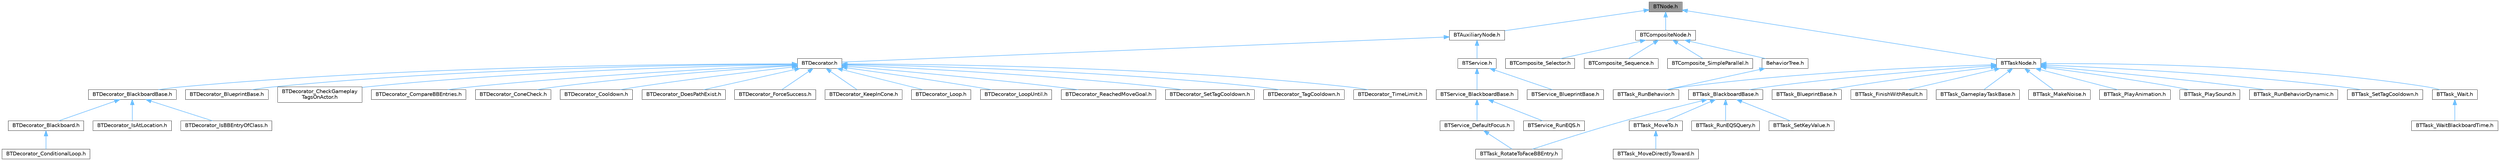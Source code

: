 digraph "BTNode.h"
{
 // INTERACTIVE_SVG=YES
 // LATEX_PDF_SIZE
  bgcolor="transparent";
  edge [fontname=Helvetica,fontsize=10,labelfontname=Helvetica,labelfontsize=10];
  node [fontname=Helvetica,fontsize=10,shape=box,height=0.2,width=0.4];
  Node1 [id="Node000001",label="BTNode.h",height=0.2,width=0.4,color="gray40", fillcolor="grey60", style="filled", fontcolor="black",tooltip=" "];
  Node1 -> Node2 [id="edge1_Node000001_Node000002",dir="back",color="steelblue1",style="solid",tooltip=" "];
  Node2 [id="Node000002",label="BTAuxiliaryNode.h",height=0.2,width=0.4,color="grey40", fillcolor="white", style="filled",URL="$d3/dfb/BTAuxiliaryNode_8h.html",tooltip=" "];
  Node2 -> Node3 [id="edge2_Node000002_Node000003",dir="back",color="steelblue1",style="solid",tooltip=" "];
  Node3 [id="Node000003",label="BTDecorator.h",height=0.2,width=0.4,color="grey40", fillcolor="white", style="filled",URL="$d3/db9/BTDecorator_8h.html",tooltip=" "];
  Node3 -> Node4 [id="edge3_Node000003_Node000004",dir="back",color="steelblue1",style="solid",tooltip=" "];
  Node4 [id="Node000004",label="BTDecorator_BlackboardBase.h",height=0.2,width=0.4,color="grey40", fillcolor="white", style="filled",URL="$d5/d72/BTDecorator__BlackboardBase_8h.html",tooltip=" "];
  Node4 -> Node5 [id="edge4_Node000004_Node000005",dir="back",color="steelblue1",style="solid",tooltip=" "];
  Node5 [id="Node000005",label="BTDecorator_Blackboard.h",height=0.2,width=0.4,color="grey40", fillcolor="white", style="filled",URL="$dd/d82/BTDecorator__Blackboard_8h.html",tooltip=" "];
  Node5 -> Node6 [id="edge5_Node000005_Node000006",dir="back",color="steelblue1",style="solid",tooltip=" "];
  Node6 [id="Node000006",label="BTDecorator_ConditionalLoop.h",height=0.2,width=0.4,color="grey40", fillcolor="white", style="filled",URL="$d6/d77/BTDecorator__ConditionalLoop_8h.html",tooltip=" "];
  Node4 -> Node7 [id="edge6_Node000004_Node000007",dir="back",color="steelblue1",style="solid",tooltip=" "];
  Node7 [id="Node000007",label="BTDecorator_IsAtLocation.h",height=0.2,width=0.4,color="grey40", fillcolor="white", style="filled",URL="$dd/d6b/BTDecorator__IsAtLocation_8h.html",tooltip=" "];
  Node4 -> Node8 [id="edge7_Node000004_Node000008",dir="back",color="steelblue1",style="solid",tooltip=" "];
  Node8 [id="Node000008",label="BTDecorator_IsBBEntryOfClass.h",height=0.2,width=0.4,color="grey40", fillcolor="white", style="filled",URL="$db/db2/BTDecorator__IsBBEntryOfClass_8h.html",tooltip=" "];
  Node3 -> Node9 [id="edge8_Node000003_Node000009",dir="back",color="steelblue1",style="solid",tooltip=" "];
  Node9 [id="Node000009",label="BTDecorator_BlueprintBase.h",height=0.2,width=0.4,color="grey40", fillcolor="white", style="filled",URL="$db/d39/BTDecorator__BlueprintBase_8h.html",tooltip=" "];
  Node3 -> Node10 [id="edge9_Node000003_Node000010",dir="back",color="steelblue1",style="solid",tooltip=" "];
  Node10 [id="Node000010",label="BTDecorator_CheckGameplay\lTagsOnActor.h",height=0.2,width=0.4,color="grey40", fillcolor="white", style="filled",URL="$d5/deb/BTDecorator__CheckGameplayTagsOnActor_8h.html",tooltip=" "];
  Node3 -> Node11 [id="edge10_Node000003_Node000011",dir="back",color="steelblue1",style="solid",tooltip=" "];
  Node11 [id="Node000011",label="BTDecorator_CompareBBEntries.h",height=0.2,width=0.4,color="grey40", fillcolor="white", style="filled",URL="$d9/d80/BTDecorator__CompareBBEntries_8h.html",tooltip=" "];
  Node3 -> Node12 [id="edge11_Node000003_Node000012",dir="back",color="steelblue1",style="solid",tooltip=" "];
  Node12 [id="Node000012",label="BTDecorator_ConeCheck.h",height=0.2,width=0.4,color="grey40", fillcolor="white", style="filled",URL="$dd/d41/BTDecorator__ConeCheck_8h.html",tooltip=" "];
  Node3 -> Node13 [id="edge12_Node000003_Node000013",dir="back",color="steelblue1",style="solid",tooltip=" "];
  Node13 [id="Node000013",label="BTDecorator_Cooldown.h",height=0.2,width=0.4,color="grey40", fillcolor="white", style="filled",URL="$d5/d82/BTDecorator__Cooldown_8h.html",tooltip=" "];
  Node3 -> Node14 [id="edge13_Node000003_Node000014",dir="back",color="steelblue1",style="solid",tooltip=" "];
  Node14 [id="Node000014",label="BTDecorator_DoesPathExist.h",height=0.2,width=0.4,color="grey40", fillcolor="white", style="filled",URL="$d2/d5c/BTDecorator__DoesPathExist_8h.html",tooltip=" "];
  Node3 -> Node15 [id="edge14_Node000003_Node000015",dir="back",color="steelblue1",style="solid",tooltip=" "];
  Node15 [id="Node000015",label="BTDecorator_ForceSuccess.h",height=0.2,width=0.4,color="grey40", fillcolor="white", style="filled",URL="$d2/dfb/BTDecorator__ForceSuccess_8h.html",tooltip=" "];
  Node3 -> Node16 [id="edge15_Node000003_Node000016",dir="back",color="steelblue1",style="solid",tooltip=" "];
  Node16 [id="Node000016",label="BTDecorator_KeepInCone.h",height=0.2,width=0.4,color="grey40", fillcolor="white", style="filled",URL="$d6/dea/BTDecorator__KeepInCone_8h.html",tooltip=" "];
  Node3 -> Node17 [id="edge16_Node000003_Node000017",dir="back",color="steelblue1",style="solid",tooltip=" "];
  Node17 [id="Node000017",label="BTDecorator_Loop.h",height=0.2,width=0.4,color="grey40", fillcolor="white", style="filled",URL="$d1/ddb/BTDecorator__Loop_8h.html",tooltip=" "];
  Node3 -> Node18 [id="edge17_Node000003_Node000018",dir="back",color="steelblue1",style="solid",tooltip=" "];
  Node18 [id="Node000018",label="BTDecorator_LoopUntil.h",height=0.2,width=0.4,color="grey40", fillcolor="white", style="filled",URL="$d2/d65/BTDecorator__LoopUntil_8h.html",tooltip=" "];
  Node3 -> Node19 [id="edge18_Node000003_Node000019",dir="back",color="steelblue1",style="solid",tooltip=" "];
  Node19 [id="Node000019",label="BTDecorator_ReachedMoveGoal.h",height=0.2,width=0.4,color="grey40", fillcolor="white", style="filled",URL="$da/d7c/BTDecorator__ReachedMoveGoal_8h.html",tooltip=" "];
  Node3 -> Node20 [id="edge19_Node000003_Node000020",dir="back",color="steelblue1",style="solid",tooltip=" "];
  Node20 [id="Node000020",label="BTDecorator_SetTagCooldown.h",height=0.2,width=0.4,color="grey40", fillcolor="white", style="filled",URL="$d9/dfe/BTDecorator__SetTagCooldown_8h.html",tooltip=" "];
  Node3 -> Node21 [id="edge20_Node000003_Node000021",dir="back",color="steelblue1",style="solid",tooltip=" "];
  Node21 [id="Node000021",label="BTDecorator_TagCooldown.h",height=0.2,width=0.4,color="grey40", fillcolor="white", style="filled",URL="$d0/d4a/BTDecorator__TagCooldown_8h.html",tooltip=" "];
  Node3 -> Node22 [id="edge21_Node000003_Node000022",dir="back",color="steelblue1",style="solid",tooltip=" "];
  Node22 [id="Node000022",label="BTDecorator_TimeLimit.h",height=0.2,width=0.4,color="grey40", fillcolor="white", style="filled",URL="$d4/dc0/BTDecorator__TimeLimit_8h.html",tooltip=" "];
  Node2 -> Node23 [id="edge22_Node000002_Node000023",dir="back",color="steelblue1",style="solid",tooltip=" "];
  Node23 [id="Node000023",label="BTService.h",height=0.2,width=0.4,color="grey40", fillcolor="white", style="filled",URL="$d8/d95/BTService_8h.html",tooltip=" "];
  Node23 -> Node24 [id="edge23_Node000023_Node000024",dir="back",color="steelblue1",style="solid",tooltip=" "];
  Node24 [id="Node000024",label="BTService_BlackboardBase.h",height=0.2,width=0.4,color="grey40", fillcolor="white", style="filled",URL="$dd/db9/BTService__BlackboardBase_8h.html",tooltip=" "];
  Node24 -> Node25 [id="edge24_Node000024_Node000025",dir="back",color="steelblue1",style="solid",tooltip=" "];
  Node25 [id="Node000025",label="BTService_DefaultFocus.h",height=0.2,width=0.4,color="grey40", fillcolor="white", style="filled",URL="$d4/d17/BTService__DefaultFocus_8h.html",tooltip=" "];
  Node25 -> Node26 [id="edge25_Node000025_Node000026",dir="back",color="steelblue1",style="solid",tooltip=" "];
  Node26 [id="Node000026",label="BTTask_RotateToFaceBBEntry.h",height=0.2,width=0.4,color="grey40", fillcolor="white", style="filled",URL="$d3/d07/BTTask__RotateToFaceBBEntry_8h.html",tooltip=" "];
  Node24 -> Node27 [id="edge26_Node000024_Node000027",dir="back",color="steelblue1",style="solid",tooltip=" "];
  Node27 [id="Node000027",label="BTService_RunEQS.h",height=0.2,width=0.4,color="grey40", fillcolor="white", style="filled",URL="$d9/d8e/BTService__RunEQS_8h.html",tooltip=" "];
  Node23 -> Node28 [id="edge27_Node000023_Node000028",dir="back",color="steelblue1",style="solid",tooltip=" "];
  Node28 [id="Node000028",label="BTService_BlueprintBase.h",height=0.2,width=0.4,color="grey40", fillcolor="white", style="filled",URL="$d0/dd7/BTService__BlueprintBase_8h.html",tooltip=" "];
  Node1 -> Node29 [id="edge28_Node000001_Node000029",dir="back",color="steelblue1",style="solid",tooltip=" "];
  Node29 [id="Node000029",label="BTCompositeNode.h",height=0.2,width=0.4,color="grey40", fillcolor="white", style="filled",URL="$db/d01/BTCompositeNode_8h.html",tooltip=" "];
  Node29 -> Node30 [id="edge29_Node000029_Node000030",dir="back",color="steelblue1",style="solid",tooltip=" "];
  Node30 [id="Node000030",label="BTComposite_Selector.h",height=0.2,width=0.4,color="grey40", fillcolor="white", style="filled",URL="$d3/daa/BTComposite__Selector_8h.html",tooltip=" "];
  Node29 -> Node31 [id="edge30_Node000029_Node000031",dir="back",color="steelblue1",style="solid",tooltip=" "];
  Node31 [id="Node000031",label="BTComposite_Sequence.h",height=0.2,width=0.4,color="grey40", fillcolor="white", style="filled",URL="$d0/d10/BTComposite__Sequence_8h.html",tooltip=" "];
  Node29 -> Node32 [id="edge31_Node000029_Node000032",dir="back",color="steelblue1",style="solid",tooltip=" "];
  Node32 [id="Node000032",label="BTComposite_SimpleParallel.h",height=0.2,width=0.4,color="grey40", fillcolor="white", style="filled",URL="$dc/dc6/BTComposite__SimpleParallel_8h.html",tooltip=" "];
  Node29 -> Node33 [id="edge32_Node000029_Node000033",dir="back",color="steelblue1",style="solid",tooltip=" "];
  Node33 [id="Node000033",label="BehaviorTree.h",height=0.2,width=0.4,color="grey40", fillcolor="white", style="filled",URL="$db/db6/BehaviorTree_8h.html",tooltip=" "];
  Node33 -> Node34 [id="edge33_Node000033_Node000034",dir="back",color="steelblue1",style="solid",tooltip=" "];
  Node34 [id="Node000034",label="BTTask_RunBehavior.h",height=0.2,width=0.4,color="grey40", fillcolor="white", style="filled",URL="$df/def/BTTask__RunBehavior_8h.html",tooltip=" "];
  Node1 -> Node35 [id="edge34_Node000001_Node000035",dir="back",color="steelblue1",style="solid",tooltip=" "];
  Node35 [id="Node000035",label="BTTaskNode.h",height=0.2,width=0.4,color="grey40", fillcolor="white", style="filled",URL="$d2/d10/BTTaskNode_8h.html",tooltip=" "];
  Node35 -> Node36 [id="edge35_Node000035_Node000036",dir="back",color="steelblue1",style="solid",tooltip=" "];
  Node36 [id="Node000036",label="BTTask_BlackboardBase.h",height=0.2,width=0.4,color="grey40", fillcolor="white", style="filled",URL="$dc/d82/BTTask__BlackboardBase_8h.html",tooltip=" "];
  Node36 -> Node37 [id="edge36_Node000036_Node000037",dir="back",color="steelblue1",style="solid",tooltip=" "];
  Node37 [id="Node000037",label="BTTask_MoveTo.h",height=0.2,width=0.4,color="grey40", fillcolor="white", style="filled",URL="$d7/d8b/BTTask__MoveTo_8h.html",tooltip=" "];
  Node37 -> Node38 [id="edge37_Node000037_Node000038",dir="back",color="steelblue1",style="solid",tooltip=" "];
  Node38 [id="Node000038",label="BTTask_MoveDirectlyToward.h",height=0.2,width=0.4,color="grey40", fillcolor="white", style="filled",URL="$d8/dac/BTTask__MoveDirectlyToward_8h.html",tooltip=" "];
  Node36 -> Node26 [id="edge38_Node000036_Node000026",dir="back",color="steelblue1",style="solid",tooltip=" "];
  Node36 -> Node39 [id="edge39_Node000036_Node000039",dir="back",color="steelblue1",style="solid",tooltip=" "];
  Node39 [id="Node000039",label="BTTask_RunEQSQuery.h",height=0.2,width=0.4,color="grey40", fillcolor="white", style="filled",URL="$d2/d3f/BTTask__RunEQSQuery_8h.html",tooltip=" "];
  Node36 -> Node40 [id="edge40_Node000036_Node000040",dir="back",color="steelblue1",style="solid",tooltip=" "];
  Node40 [id="Node000040",label="BTTask_SetKeyValue.h",height=0.2,width=0.4,color="grey40", fillcolor="white", style="filled",URL="$df/d17/BTTask__SetKeyValue_8h.html",tooltip=" "];
  Node35 -> Node41 [id="edge41_Node000035_Node000041",dir="back",color="steelblue1",style="solid",tooltip=" "];
  Node41 [id="Node000041",label="BTTask_BlueprintBase.h",height=0.2,width=0.4,color="grey40", fillcolor="white", style="filled",URL="$d8/d13/BTTask__BlueprintBase_8h.html",tooltip=" "];
  Node35 -> Node42 [id="edge42_Node000035_Node000042",dir="back",color="steelblue1",style="solid",tooltip=" "];
  Node42 [id="Node000042",label="BTTask_FinishWithResult.h",height=0.2,width=0.4,color="grey40", fillcolor="white", style="filled",URL="$dd/dbf/BTTask__FinishWithResult_8h.html",tooltip=" "];
  Node35 -> Node43 [id="edge43_Node000035_Node000043",dir="back",color="steelblue1",style="solid",tooltip=" "];
  Node43 [id="Node000043",label="BTTask_GameplayTaskBase.h",height=0.2,width=0.4,color="grey40", fillcolor="white", style="filled",URL="$df/d1a/BTTask__GameplayTaskBase_8h.html",tooltip=" "];
  Node35 -> Node44 [id="edge44_Node000035_Node000044",dir="back",color="steelblue1",style="solid",tooltip=" "];
  Node44 [id="Node000044",label="BTTask_MakeNoise.h",height=0.2,width=0.4,color="grey40", fillcolor="white", style="filled",URL="$d8/d21/BTTask__MakeNoise_8h.html",tooltip=" "];
  Node35 -> Node45 [id="edge45_Node000035_Node000045",dir="back",color="steelblue1",style="solid",tooltip=" "];
  Node45 [id="Node000045",label="BTTask_PlayAnimation.h",height=0.2,width=0.4,color="grey40", fillcolor="white", style="filled",URL="$db/d8d/BTTask__PlayAnimation_8h.html",tooltip=" "];
  Node35 -> Node46 [id="edge46_Node000035_Node000046",dir="back",color="steelblue1",style="solid",tooltip=" "];
  Node46 [id="Node000046",label="BTTask_PlaySound.h",height=0.2,width=0.4,color="grey40", fillcolor="white", style="filled",URL="$d8/d54/BTTask__PlaySound_8h.html",tooltip=" "];
  Node35 -> Node34 [id="edge47_Node000035_Node000034",dir="back",color="steelblue1",style="solid",tooltip=" "];
  Node35 -> Node47 [id="edge48_Node000035_Node000047",dir="back",color="steelblue1",style="solid",tooltip=" "];
  Node47 [id="Node000047",label="BTTask_RunBehaviorDynamic.h",height=0.2,width=0.4,color="grey40", fillcolor="white", style="filled",URL="$db/d75/BTTask__RunBehaviorDynamic_8h.html",tooltip=" "];
  Node35 -> Node48 [id="edge49_Node000035_Node000048",dir="back",color="steelblue1",style="solid",tooltip=" "];
  Node48 [id="Node000048",label="BTTask_SetTagCooldown.h",height=0.2,width=0.4,color="grey40", fillcolor="white", style="filled",URL="$d7/d84/BTTask__SetTagCooldown_8h.html",tooltip=" "];
  Node35 -> Node49 [id="edge50_Node000035_Node000049",dir="back",color="steelblue1",style="solid",tooltip=" "];
  Node49 [id="Node000049",label="BTTask_Wait.h",height=0.2,width=0.4,color="grey40", fillcolor="white", style="filled",URL="$d6/d5f/BTTask__Wait_8h.html",tooltip=" "];
  Node49 -> Node50 [id="edge51_Node000049_Node000050",dir="back",color="steelblue1",style="solid",tooltip=" "];
  Node50 [id="Node000050",label="BTTask_WaitBlackboardTime.h",height=0.2,width=0.4,color="grey40", fillcolor="white", style="filled",URL="$d5/d02/BTTask__WaitBlackboardTime_8h.html",tooltip=" "];
}
